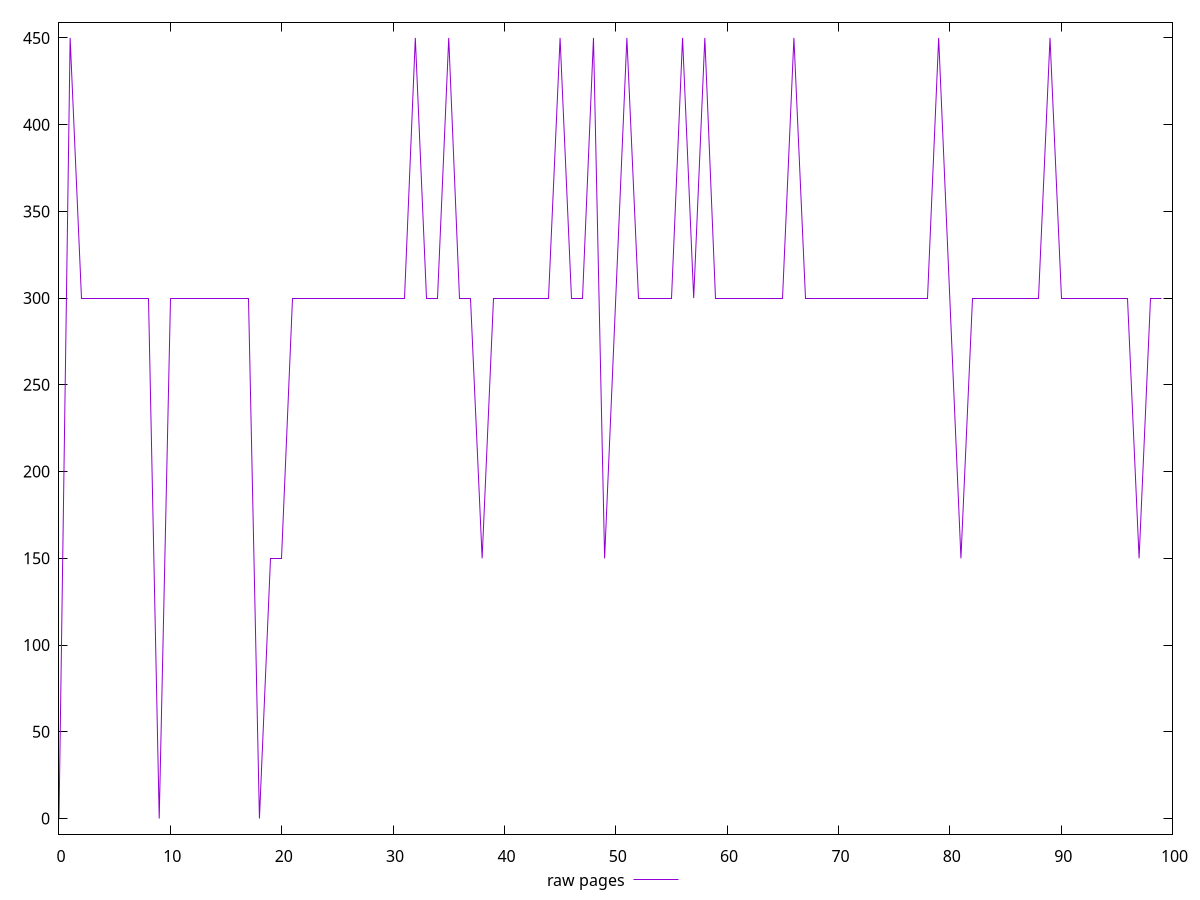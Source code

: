 $_rawPages <<EOF
0
450
300
300
300
300
300
300
300
0
300
300
300
300
300
300
300
300
0
150
150
300
300
300
300
300
300
300
300
300
300
300
450
300
300
450
300
300
150
300
300
300
300
300
300
450
300
300
450
150
300
450
300
300
300
300
450
300
450
300
300
300
300
300
300
300
450
300
300
300
300
300
300
300
300
300
300
300
300
450
300
150
300
300
300
300
300
300
300
450
300
300
300
300
300
300
300
150
300
300
EOF
set key outside below
set terminal pngcairo
set output "report_00005_2020-11-02T22-26-11.212Z/unminified-css/pages//raw.png"
set yrange [-9:459]
plot $_rawPages title "raw pages" with line ,